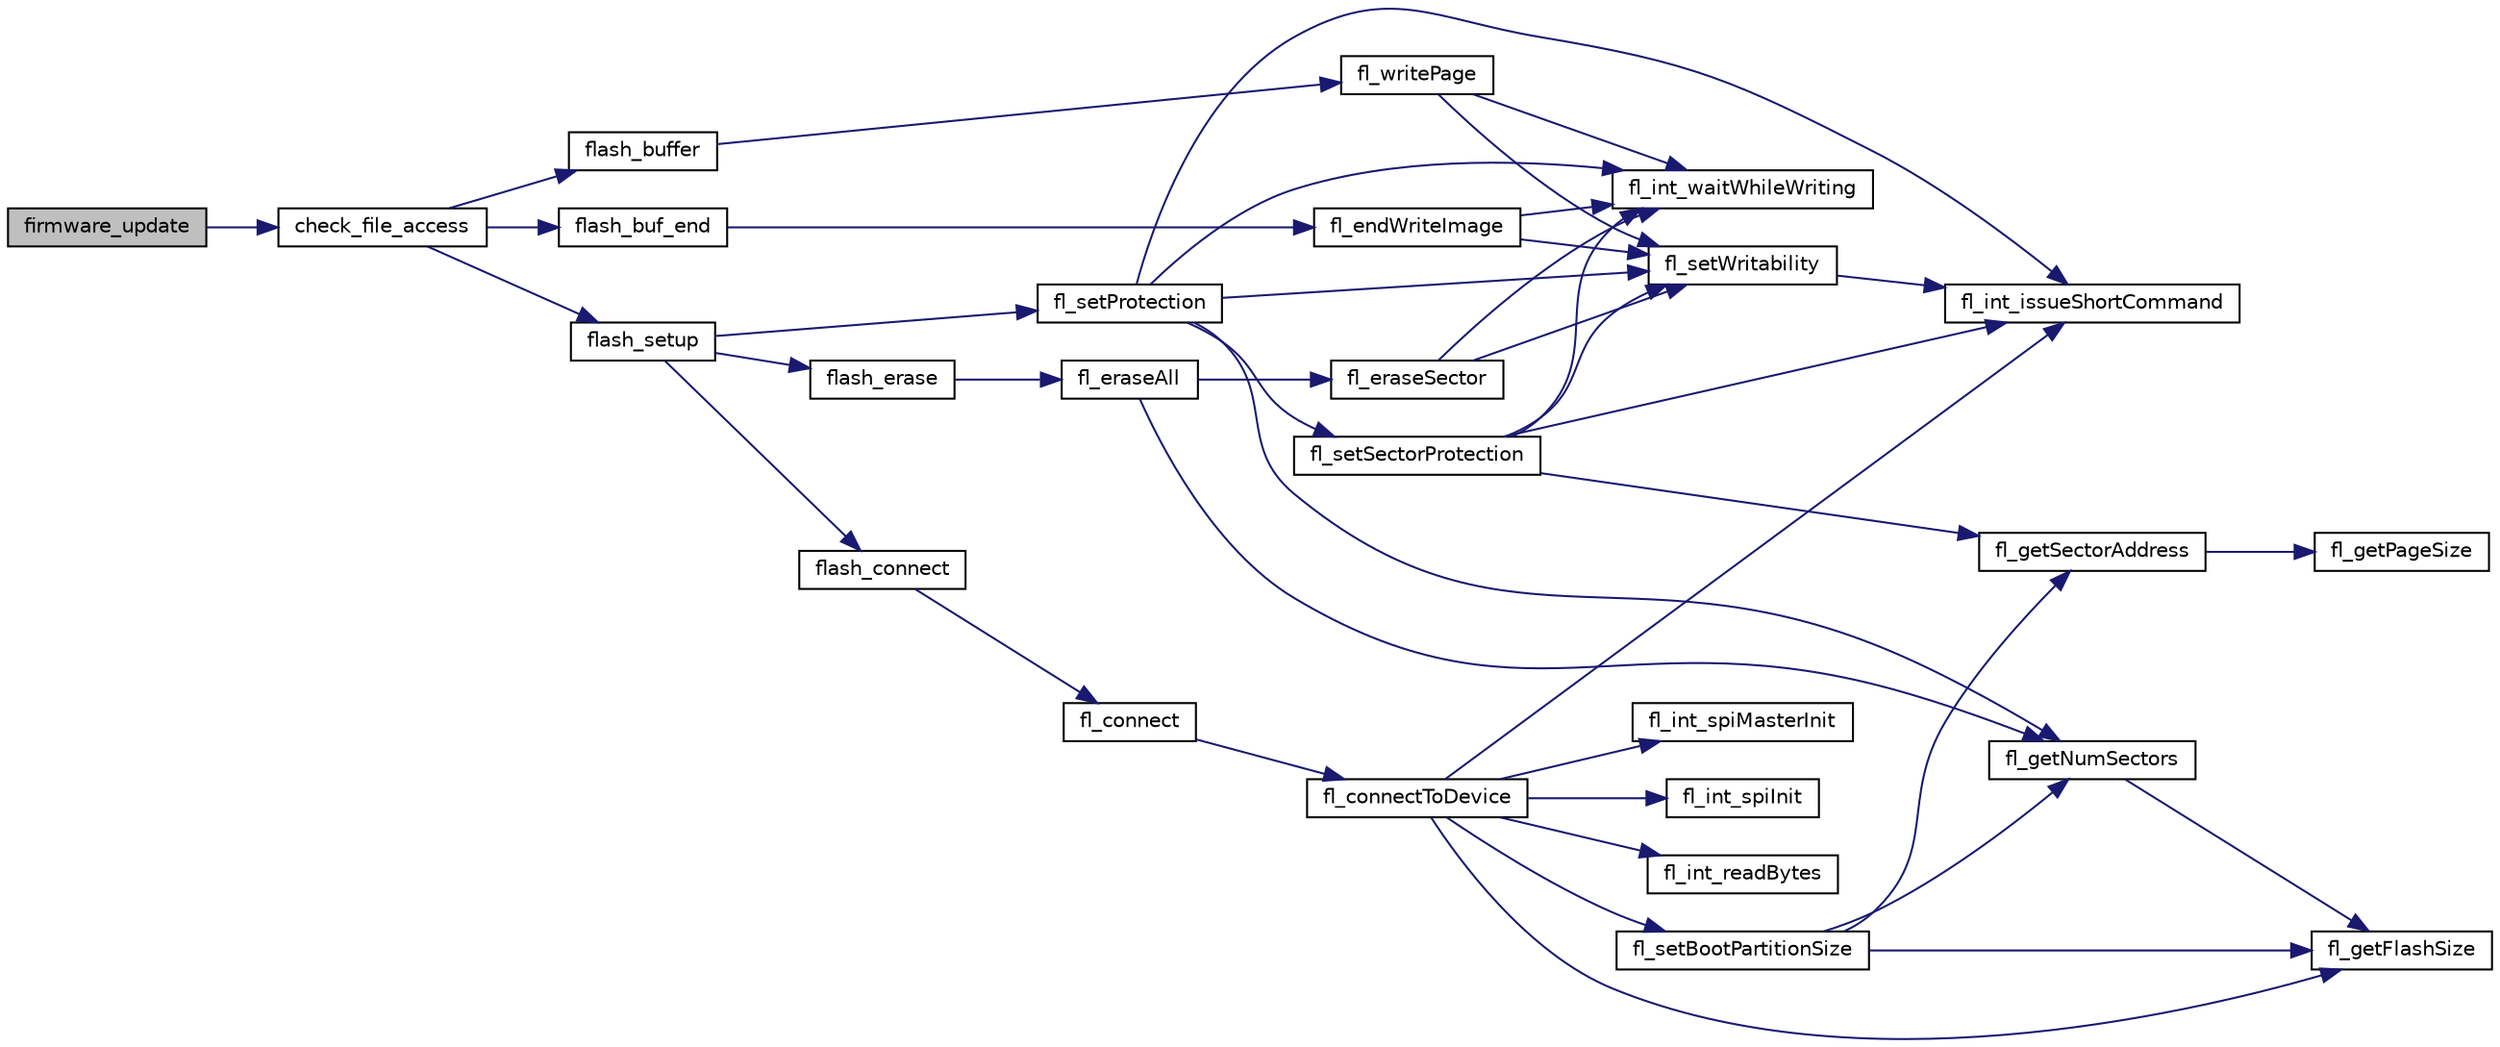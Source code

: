 digraph "firmware_update"
{
 // INTERACTIVE_SVG=YES
  edge [fontname="Helvetica",fontsize="10",labelfontname="Helvetica",labelfontsize="10"];
  node [fontname="Helvetica",fontsize="10",shape=record];
  rankdir="LR";
  Node1 [label="firmware_update",height=0.2,width=0.4,color="black", fillcolor="grey75", style="filled" fontcolor="black"];
  Node1 -> Node2 [color="midnightblue",fontsize="10",style="solid",fontname="Helvetica"];
  Node2 [label="check_file_access",height=0.2,width=0.4,color="black", fillcolor="white", style="filled",URL="$flash__somanet_8xc.html#a17156495777f802c805e3b2bb340500c"];
  Node2 -> Node3 [color="midnightblue",fontsize="10",style="solid",fontname="Helvetica"];
  Node3 [label="flash_buf_end",height=0.2,width=0.4,color="black", fillcolor="white", style="filled",URL="$flash__somanet_8h.html#a3e54da2e8e6ba5af71398e3a5231418e"];
  Node3 -> Node4 [color="midnightblue",fontsize="10",style="solid",fontname="Helvetica"];
  Node4 [label="fl_endWriteImage",height=0.2,width=0.4,color="black", fillcolor="white", style="filled",URL="$flashlib_8c.html#af7955bbee8d2a50e0bd245d6440f6481"];
  Node4 -> Node5 [color="midnightblue",fontsize="10",style="solid",fontname="Helvetica"];
  Node5 [label="fl_int_waitWhileWriting",height=0.2,width=0.4,color="black", fillcolor="white", style="filled",URL="$device__access_8h.html#a6c1bbcb51957e927bca94d3538796765"];
  Node4 -> Node6 [color="midnightblue",fontsize="10",style="solid",fontname="Helvetica"];
  Node6 [label="fl_setWritability",height=0.2,width=0.4,color="black", fillcolor="white", style="filled",URL="$flashlib_8c.html#afca05cd9d07e1a2a2bfda23a7191b1bc"];
  Node6 -> Node7 [color="midnightblue",fontsize="10",style="solid",fontname="Helvetica"];
  Node7 [label="fl_int_issueShortCommand",height=0.2,width=0.4,color="black", fillcolor="white", style="filled",URL="$device__access_8h.html#a337b2d2786247180a460fd0bab3f68b5"];
  Node2 -> Node8 [color="midnightblue",fontsize="10",style="solid",fontname="Helvetica"];
  Node8 [label="flash_buffer",height=0.2,width=0.4,color="black", fillcolor="white", style="filled",URL="$flash__somanet_8h.html#aa95af78c975518743162c9e42fd4abf3"];
  Node8 -> Node9 [color="midnightblue",fontsize="10",style="solid",fontname="Helvetica"];
  Node9 [label="fl_writePage",height=0.2,width=0.4,color="black", fillcolor="white", style="filled",URL="$flashlib_8c.html#a4674d4a2c001df74f5896bfa2b755fc6"];
  Node9 -> Node5 [color="midnightblue",fontsize="10",style="solid",fontname="Helvetica"];
  Node9 -> Node6 [color="midnightblue",fontsize="10",style="solid",fontname="Helvetica"];
  Node2 -> Node10 [color="midnightblue",fontsize="10",style="solid",fontname="Helvetica"];
  Node10 [label="flash_setup",height=0.2,width=0.4,color="black", fillcolor="white", style="filled",URL="$flash__somanet_8xc.html#a68a08738ba4df3403b89a376ac330862"];
  Node10 -> Node11 [color="midnightblue",fontsize="10",style="solid",fontname="Helvetica"];
  Node11 [label="flash_connect",height=0.2,width=0.4,color="black", fillcolor="white", style="filled",URL="$flash__write_8c.html#a71381947178f46aaf26d2c5a3c148a9f"];
  Node11 -> Node12 [color="midnightblue",fontsize="10",style="solid",fontname="Helvetica"];
  Node12 [label="fl_connect",height=0.2,width=0.4,color="black", fillcolor="white", style="filled",URL="$flashlib_8c.html#a52a4484492e8e1fad90079d9d9567951"];
  Node12 -> Node13 [color="midnightblue",fontsize="10",style="solid",fontname="Helvetica"];
  Node13 [label="fl_connectToDevice",height=0.2,width=0.4,color="black", fillcolor="white", style="filled",URL="$flashlib_8c.html#ad23b58e44ae1b5af52894fce310ca434"];
  Node13 -> Node14 [color="midnightblue",fontsize="10",style="solid",fontname="Helvetica"];
  Node14 [label="fl_int_spiMasterInit",height=0.2,width=0.4,color="black", fillcolor="white", style="filled",URL="$device__access_8h.html#aac37ff5d65ba80e640896ee865ecd39c"];
  Node13 -> Node15 [color="midnightblue",fontsize="10",style="solid",fontname="Helvetica"];
  Node15 [label="fl_int_spiInit",height=0.2,width=0.4,color="black", fillcolor="white", style="filled",URL="$device__access_8h.html#ae114de5a23f913ad3ba7e96736f67d56"];
  Node13 -> Node7 [color="midnightblue",fontsize="10",style="solid",fontname="Helvetica"];
  Node13 -> Node16 [color="midnightblue",fontsize="10",style="solid",fontname="Helvetica"];
  Node16 [label="fl_int_readBytes",height=0.2,width=0.4,color="black", fillcolor="white", style="filled",URL="$device__access_8h.html#a1529e8493ee4731f2c295fc236a8b4fe"];
  Node13 -> Node17 [color="midnightblue",fontsize="10",style="solid",fontname="Helvetica"];
  Node17 [label="fl_setBootPartitionSize",height=0.2,width=0.4,color="black", fillcolor="white", style="filled",URL="$flashlib_8c.html#a324148726c3c56a53a66654b3b2e3280"];
  Node17 -> Node18 [color="midnightblue",fontsize="10",style="solid",fontname="Helvetica"];
  Node18 [label="fl_getNumSectors",height=0.2,width=0.4,color="black", fillcolor="white", style="filled",URL="$flashlib_8c.html#a3b61390db2ebba8879f52d771d0c57a0"];
  Node18 -> Node19 [color="midnightblue",fontsize="10",style="solid",fontname="Helvetica"];
  Node19 [label="fl_getFlashSize",height=0.2,width=0.4,color="black", fillcolor="white", style="filled",URL="$flashlib_8c.html#ab799c7f07d473e0e76035ff44b6f85e1"];
  Node17 -> Node19 [color="midnightblue",fontsize="10",style="solid",fontname="Helvetica"];
  Node17 -> Node20 [color="midnightblue",fontsize="10",style="solid",fontname="Helvetica"];
  Node20 [label="fl_getSectorAddress",height=0.2,width=0.4,color="black", fillcolor="white", style="filled",URL="$flashlib_8c.html#a99564c0c2c3b18f122d551dd5621d1fe"];
  Node20 -> Node21 [color="midnightblue",fontsize="10",style="solid",fontname="Helvetica"];
  Node21 [label="fl_getPageSize",height=0.2,width=0.4,color="black", fillcolor="white", style="filled",URL="$flashlib_8c.html#a16979f134ba813049ace4eaf4469de15"];
  Node13 -> Node19 [color="midnightblue",fontsize="10",style="solid",fontname="Helvetica"];
  Node10 -> Node22 [color="midnightblue",fontsize="10",style="solid",fontname="Helvetica"];
  Node22 [label="fl_setProtection",height=0.2,width=0.4,color="black", fillcolor="white", style="filled",URL="$flashlib_8c.html#a3558707626664fd2f5f6a5da36f606d5"];
  Node22 -> Node6 [color="midnightblue",fontsize="10",style="solid",fontname="Helvetica"];
  Node22 -> Node7 [color="midnightblue",fontsize="10",style="solid",fontname="Helvetica"];
  Node22 -> Node5 [color="midnightblue",fontsize="10",style="solid",fontname="Helvetica"];
  Node22 -> Node18 [color="midnightblue",fontsize="10",style="solid",fontname="Helvetica"];
  Node22 -> Node23 [color="midnightblue",fontsize="10",style="solid",fontname="Helvetica"];
  Node23 [label="fl_setSectorProtection",height=0.2,width=0.4,color="black", fillcolor="white", style="filled",URL="$flashlib_8c.html#a1327d915bc1202dec40911e92977fcb7"];
  Node23 -> Node20 [color="midnightblue",fontsize="10",style="solid",fontname="Helvetica"];
  Node23 -> Node6 [color="midnightblue",fontsize="10",style="solid",fontname="Helvetica"];
  Node23 -> Node7 [color="midnightblue",fontsize="10",style="solid",fontname="Helvetica"];
  Node23 -> Node5 [color="midnightblue",fontsize="10",style="solid",fontname="Helvetica"];
  Node10 -> Node24 [color="midnightblue",fontsize="10",style="solid",fontname="Helvetica"];
  Node24 [label="flash_erase",height=0.2,width=0.4,color="black", fillcolor="white", style="filled",URL="$flash__write_8c.html#ab0f5e74332e187a2dbcd0f78f48458e8"];
  Node24 -> Node25 [color="midnightblue",fontsize="10",style="solid",fontname="Helvetica"];
  Node25 [label="fl_eraseAll",height=0.2,width=0.4,color="black", fillcolor="white", style="filled",URL="$flashlib_8c.html#af2ef69107a081338100714f35b55d2b4"];
  Node25 -> Node18 [color="midnightblue",fontsize="10",style="solid",fontname="Helvetica"];
  Node25 -> Node26 [color="midnightblue",fontsize="10",style="solid",fontname="Helvetica"];
  Node26 [label="fl_eraseSector",height=0.2,width=0.4,color="black", fillcolor="white", style="filled",URL="$flashlib_8c.html#a2876e611cf9546f70196d3eba65e551c"];
  Node26 -> Node5 [color="midnightblue",fontsize="10",style="solid",fontname="Helvetica"];
  Node26 -> Node6 [color="midnightblue",fontsize="10",style="solid",fontname="Helvetica"];
}
